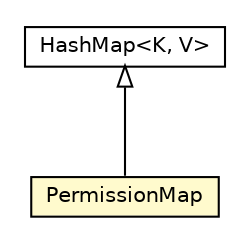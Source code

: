 #!/usr/local/bin/dot
#
# Class diagram 
# Generated by UMLGraph version R5_6-24-gf6e263 (http://www.umlgraph.org/)
#

digraph G {
	edge [fontname="Helvetica",fontsize=10,labelfontname="Helvetica",labelfontsize=10];
	node [fontname="Helvetica",fontsize=10,shape=plaintext];
	nodesep=0.25;
	ranksep=0.5;
	// org.universAAL.support.maven.manifest.PermissionMap
	c6493560 [label=<<table title="org.universAAL.support.maven.manifest.PermissionMap" border="0" cellborder="1" cellspacing="0" cellpadding="2" port="p" bgcolor="lemonChiffon" href="./PermissionMap.html">
		<tr><td><table border="0" cellspacing="0" cellpadding="1">
<tr><td align="center" balign="center"> PermissionMap </td></tr>
		</table></td></tr>
		</table>>, URL="./PermissionMap.html", fontname="Helvetica", fontcolor="black", fontsize=10.0];
	//org.universAAL.support.maven.manifest.PermissionMap extends java.util.HashMap<java.lang.String, java.util.ArrayList<org.universAAL.support.maven.manifest.Permission>>
	c6496453:p -> c6493560:p [dir=back,arrowtail=empty];
	// java.util.HashMap<K, V>
	c6496453 [label=<<table title="java.util.HashMap" border="0" cellborder="1" cellspacing="0" cellpadding="2" port="p" href="http://java.sun.com/j2se/1.4.2/docs/api/java/util/HashMap.html">
		<tr><td><table border="0" cellspacing="0" cellpadding="1">
<tr><td align="center" balign="center"> HashMap&lt;K, V&gt; </td></tr>
		</table></td></tr>
		</table>>, URL="http://java.sun.com/j2se/1.4.2/docs/api/java/util/HashMap.html", fontname="Helvetica", fontcolor="black", fontsize=10.0];
}

